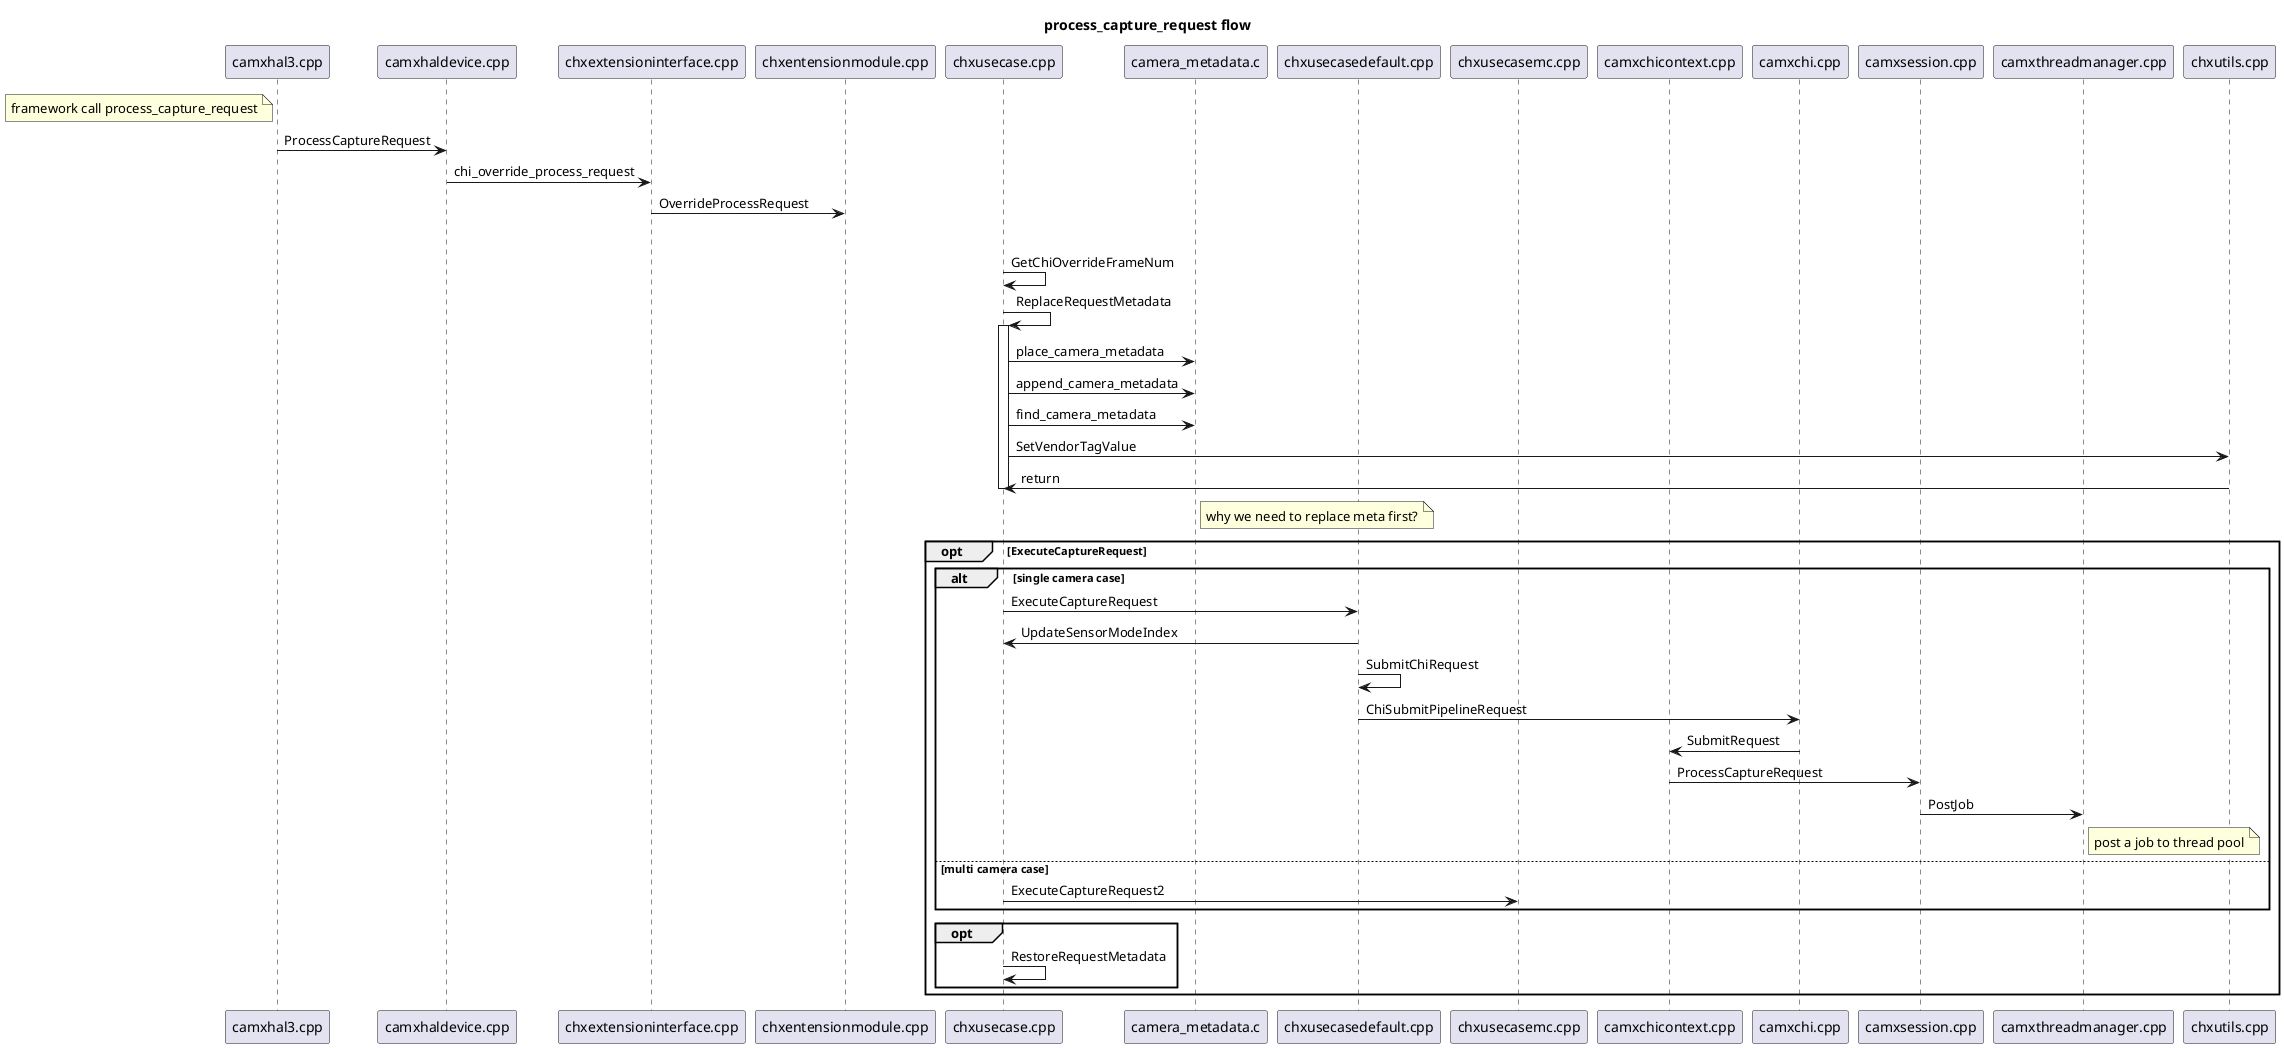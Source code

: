 @startuml
title process_capture_request flow


participant camxhal3.cpp as camxhal3
participant camxhaldevice.cpp as camxhaldev
participant chxextensioninterface.cpp as chieintf
participant chxentensionmodule.cpp as chiemodule
participant chxusecase.cpp as chxusecase
participant camera_metadata.c as cmeta
participant chxusecasedefault.cpp as chxdef
participant chxusecasemc.cpp as chxmc
participant camxchicontext.cpp as chicontext
participant camxchi.cpp as camxchi
participant camxsession.cpp as camxsession
participant camxthreadmanager.cpp as camxthreadM

note left of camxhal3: framework call process_capture_request

camxhal3->camxhaldev:ProcessCaptureRequest
camxhaldev->chieintf: chi_override_process_request
chieintf->chiemodule:OverrideProcessRequest

opt usecase processcaptureRequest
chxusecase->chxusecase: GetChiOverrideFrameNum

chxusecase->chxusecase: ReplaceRequestMetadata
activate chxusecase
chxusecase->cmeta: place_camera_metadata
chxusecase->cmeta: append_camera_metadata
chxusecase->cmeta: find_camera_metadata
chxusecase->chxutils.cpp: SetVendorTagValue
chxutils.cpp->chxusecase: return
deactivate chxusecase

note right of cmeta: why we need to replace meta first?

opt ExecuteCaptureRequest
alt single camera case
chxusecase->chxdef: ExecuteCaptureRequest
chxdef->chxusecase: UpdateSensorModeIndex
chxdef->chxdef: SubmitChiRequest
chxdef->camxchi: ChiSubmitPipelineRequest
camxchi->chicontext: SubmitRequest
chicontext->camxsession: ProcessCaptureRequest
camxsession->camxthreadM: PostJob
note right of camxthreadM: post a job to thread pool

else multi camera case

chxusecase->chxmc: ExecuteCaptureRequest2

end

opt
chxusecase->chxusecase: RestoreRequestMetadata
end

end

@end

